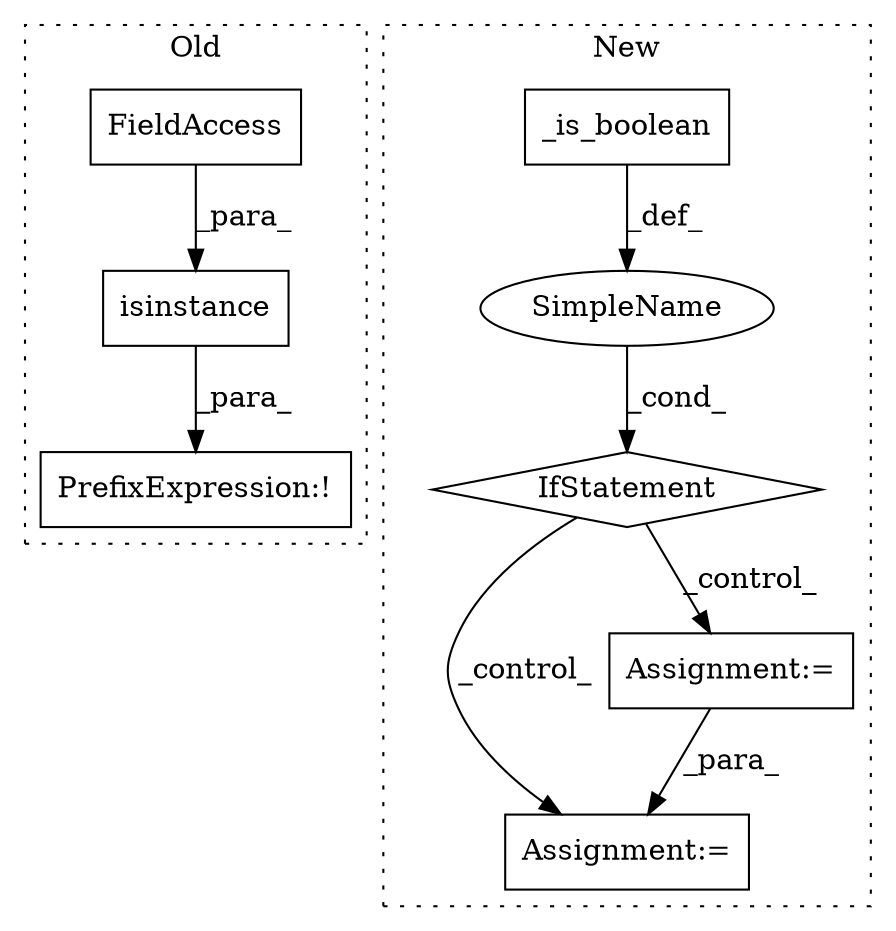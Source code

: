 digraph G {
subgraph cluster0 {
1 [label="isinstance" a="32" s="3212,3234" l="11,1" shape="box"];
3 [label="FieldAccess" a="22" s="3230" l="4" shape="box"];
7 [label="PrefixExpression:!" a="38" s="3211" l="1" shape="box"];
label = "Old";
style="dotted";
}
subgraph cluster1 {
2 [label="_is_boolean" a="32" s="3732,3745" l="12,1" shape="box"];
4 [label="IfStatement" a="25" s="3728,3746" l="4,2" shape="diamond"];
5 [label="SimpleName" a="42" s="" l="" shape="ellipse"];
6 [label="Assignment:=" a="7" s="4024" l="1" shape="box"];
8 [label="Assignment:=" a="7" s="3910" l="1" shape="box"];
label = "New";
style="dotted";
}
1 -> 7 [label="_para_"];
2 -> 5 [label="_def_"];
3 -> 1 [label="_para_"];
4 -> 8 [label="_control_"];
4 -> 6 [label="_control_"];
5 -> 4 [label="_cond_"];
8 -> 6 [label="_para_"];
}